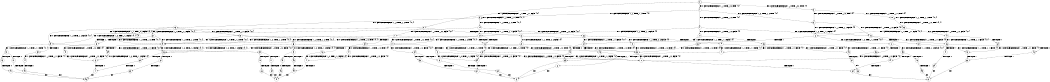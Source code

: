 digraph BCG {
size = "7, 10.5";
center = TRUE;
node [shape = circle];
0 [peripheries = 2];
0 -> 1 [label = "EX !0 !ATOMIC_EXCH_BRANCH (1, +1, TRUE, +0, 2, TRUE) !{0}"];
0 -> 2 [label = "EX !1 !ATOMIC_EXCH_BRANCH (1, +1, TRUE, +1, 1, FALSE) !{0}"];
0 -> 3 [label = "EX !0 !ATOMIC_EXCH_BRANCH (1, +1, TRUE, +0, 2, TRUE) !{0}"];
1 -> 4 [label = "EX !0 !ATOMIC_EXCH_BRANCH (1, +0, TRUE, +1, 2, TRUE) !{0}"];
1 -> 5 [label = "EX !1 !ATOMIC_EXCH_BRANCH (1, +1, TRUE, +1, 1, TRUE) !{0}"];
1 -> 6 [label = "EX !0 !ATOMIC_EXCH_BRANCH (1, +0, TRUE, +1, 2, TRUE) !{0}"];
2 -> 7 [label = "EX !0 !ATOMIC_EXCH_BRANCH (1, +1, TRUE, +0, 2, FALSE) !{0, 1}"];
2 -> 8 [label = "TERMINATE !1"];
2 -> 9 [label = "EX !0 !ATOMIC_EXCH_BRANCH (1, +1, TRUE, +0, 2, FALSE) !{0, 1}"];
3 -> 10 [label = "EX !1 !ATOMIC_EXCH_BRANCH (1, +1, TRUE, +1, 1, TRUE) !{0}"];
3 -> 6 [label = "EX !0 !ATOMIC_EXCH_BRANCH (1, +0, TRUE, +1, 2, TRUE) !{0}"];
4 -> 11 [label = "EX !0 !ATOMIC_EXCH_BRANCH (1, +0, TRUE, +1, 2, FALSE) !{0}"];
4 -> 12 [label = "EX !1 !ATOMIC_EXCH_BRANCH (1, +1, TRUE, +1, 1, FALSE) !{0}"];
4 -> 13 [label = "EX !0 !ATOMIC_EXCH_BRANCH (1, +0, TRUE, +1, 2, FALSE) !{0}"];
5 -> 14 [label = "EX !0 !ATOMIC_EXCH_BRANCH (1, +0, TRUE, +1, 2, TRUE) !{0, 1}"];
5 -> 5 [label = "EX !1 !ATOMIC_EXCH_BRANCH (1, +1, TRUE, +1, 1, TRUE) !{0, 1}"];
5 -> 15 [label = "EX !0 !ATOMIC_EXCH_BRANCH (1, +0, TRUE, +1, 2, TRUE) !{0, 1}"];
6 -> 16 [label = "EX !1 !ATOMIC_EXCH_BRANCH (1, +1, TRUE, +1, 1, FALSE) !{0}"];
6 -> 13 [label = "EX !0 !ATOMIC_EXCH_BRANCH (1, +0, TRUE, +1, 2, FALSE) !{0}"];
7 -> 17 [label = "EX !0 !ATOMIC_EXCH_BRANCH (1, +0, TRUE, +1, 2, TRUE) !{0, 1}"];
7 -> 18 [label = "TERMINATE !1"];
7 -> 19 [label = "EX !0 !ATOMIC_EXCH_BRANCH (1, +0, TRUE, +1, 2, TRUE) !{0, 1}"];
8 -> 20 [label = "EX !0 !ATOMIC_EXCH_BRANCH (1, +1, TRUE, +0, 2, FALSE) !{0}"];
8 -> 21 [label = "EX !0 !ATOMIC_EXCH_BRANCH (1, +1, TRUE, +0, 2, FALSE) !{0}"];
9 -> 19 [label = "EX !0 !ATOMIC_EXCH_BRANCH (1, +0, TRUE, +1, 2, TRUE) !{0, 1}"];
9 -> 22 [label = "TERMINATE !1"];
10 -> 23 [label = "EX !0 !ATOMIC_EXCH_BRANCH (1, +0, TRUE, +1, 2, TRUE) !{0, 1}"];
10 -> 10 [label = "EX !1 !ATOMIC_EXCH_BRANCH (1, +1, TRUE, +1, 1, TRUE) !{0, 1}"];
11 -> 24 [label = "EX !1 !ATOMIC_EXCH_BRANCH (1, +1, TRUE, +1, 1, FALSE) !{0}"];
11 -> 25 [label = "TERMINATE !0"];
12 -> 17 [label = "EX !0 !ATOMIC_EXCH_BRANCH (1, +0, TRUE, +1, 2, TRUE) !{0, 1}"];
12 -> 18 [label = "TERMINATE !1"];
12 -> 19 [label = "EX !0 !ATOMIC_EXCH_BRANCH (1, +0, TRUE, +1, 2, TRUE) !{0, 1}"];
13 -> 26 [label = "EX !1 !ATOMIC_EXCH_BRANCH (1, +1, TRUE, +1, 1, FALSE) !{0}"];
13 -> 27 [label = "TERMINATE !0"];
14 -> 28 [label = "EX !0 !ATOMIC_EXCH_BRANCH (1, +0, TRUE, +1, 2, FALSE) !{0, 1}"];
14 -> 12 [label = "EX !1 !ATOMIC_EXCH_BRANCH (1, +1, TRUE, +1, 1, FALSE) !{0, 1}"];
14 -> 29 [label = "EX !0 !ATOMIC_EXCH_BRANCH (1, +0, TRUE, +1, 2, FALSE) !{0, 1}"];
15 -> 30 [label = "EX !1 !ATOMIC_EXCH_BRANCH (1, +1, TRUE, +1, 1, FALSE) !{0, 1}"];
15 -> 29 [label = "EX !0 !ATOMIC_EXCH_BRANCH (1, +0, TRUE, +1, 2, FALSE) !{0, 1}"];
15 -> 31 [label = "EX !1 !ATOMIC_EXCH_BRANCH (1, +1, TRUE, +1, 1, FALSE) !{0, 1}"];
16 -> 32 [label = "EX !0 !ATOMIC_EXCH_BRANCH (1, +0, TRUE, +1, 2, TRUE) !{0, 1}"];
16 -> 33 [label = "TERMINATE !1"];
17 -> 34 [label = "EX !0 !ATOMIC_EXCH_BRANCH (1, +0, TRUE, +1, 2, FALSE) !{0, 1}"];
17 -> 35 [label = "TERMINATE !1"];
17 -> 36 [label = "EX !0 !ATOMIC_EXCH_BRANCH (1, +0, TRUE, +1, 2, FALSE) !{0, 1}"];
18 -> 37 [label = "EX !0 !ATOMIC_EXCH_BRANCH (1, +0, TRUE, +1, 2, TRUE) !{0}"];
18 -> 38 [label = "EX !0 !ATOMIC_EXCH_BRANCH (1, +0, TRUE, +1, 2, TRUE) !{0}"];
19 -> 36 [label = "EX !0 !ATOMIC_EXCH_BRANCH (1, +0, TRUE, +1, 2, FALSE) !{0, 1}"];
19 -> 39 [label = "TERMINATE !1"];
20 -> 37 [label = "EX !0 !ATOMIC_EXCH_BRANCH (1, +0, TRUE, +1, 2, TRUE) !{0}"];
20 -> 38 [label = "EX !0 !ATOMIC_EXCH_BRANCH (1, +0, TRUE, +1, 2, TRUE) !{0}"];
21 -> 38 [label = "EX !0 !ATOMIC_EXCH_BRANCH (1, +0, TRUE, +1, 2, TRUE) !{0}"];
22 -> 40 [label = "EX !0 !ATOMIC_EXCH_BRANCH (1, +0, TRUE, +1, 2, TRUE) !{0}"];
23 -> 41 [label = "EX !0 !ATOMIC_EXCH_BRANCH (1, +0, TRUE, +1, 2, FALSE) !{0, 1}"];
23 -> 16 [label = "EX !1 !ATOMIC_EXCH_BRANCH (1, +1, TRUE, +1, 1, FALSE) !{0, 1}"];
24 -> 42 [label = "TERMINATE !0"];
24 -> 43 [label = "TERMINATE !1"];
25 -> 44 [label = "EX !1 !ATOMIC_EXCH_BRANCH (1, +1, TRUE, +1, 1, FALSE) !{1}"];
25 -> 45 [label = "EX !1 !ATOMIC_EXCH_BRANCH (1, +1, TRUE, +1, 1, FALSE) !{1}"];
26 -> 46 [label = "TERMINATE !0"];
26 -> 47 [label = "TERMINATE !1"];
27 -> 48 [label = "EX !1 !ATOMIC_EXCH_BRANCH (1, +1, TRUE, +1, 1, FALSE) !{1}"];
28 -> 24 [label = "EX !1 !ATOMIC_EXCH_BRANCH (1, +1, TRUE, +1, 1, FALSE) !{0, 1}"];
28 -> 49 [label = "TERMINATE !0"];
29 -> 50 [label = "EX !1 !ATOMIC_EXCH_BRANCH (1, +1, TRUE, +1, 1, FALSE) !{0, 1}"];
29 -> 51 [label = "EX !1 !ATOMIC_EXCH_BRANCH (1, +1, TRUE, +1, 1, FALSE) !{0, 1}"];
29 -> 52 [label = "TERMINATE !0"];
30 -> 53 [label = "EX !0 !ATOMIC_EXCH_BRANCH (1, +0, TRUE, +1, 2, TRUE) !{0, 1}"];
30 -> 54 [label = "TERMINATE !1"];
30 -> 19 [label = "EX !0 !ATOMIC_EXCH_BRANCH (1, +0, TRUE, +1, 2, TRUE) !{0, 1}"];
31 -> 19 [label = "EX !0 !ATOMIC_EXCH_BRANCH (1, +0, TRUE, +1, 2, TRUE) !{0, 1}"];
31 -> 22 [label = "TERMINATE !1"];
32 -> 55 [label = "EX !0 !ATOMIC_EXCH_BRANCH (1, +0, TRUE, +1, 2, FALSE) !{0, 1}"];
32 -> 56 [label = "TERMINATE !1"];
33 -> 38 [label = "EX !0 !ATOMIC_EXCH_BRANCH (1, +0, TRUE, +1, 2, TRUE) !{0}"];
34 -> 57 [label = "TERMINATE !0"];
34 -> 58 [label = "TERMINATE !1"];
35 -> 59 [label = "EX !0 !ATOMIC_EXCH_BRANCH (1, +0, TRUE, +1, 2, FALSE) !{0}"];
35 -> 60 [label = "EX !0 !ATOMIC_EXCH_BRANCH (1, +0, TRUE, +1, 2, FALSE) !{0}"];
36 -> 61 [label = "TERMINATE !0"];
36 -> 62 [label = "TERMINATE !1"];
37 -> 59 [label = "EX !0 !ATOMIC_EXCH_BRANCH (1, +0, TRUE, +1, 2, FALSE) !{0}"];
37 -> 60 [label = "EX !0 !ATOMIC_EXCH_BRANCH (1, +0, TRUE, +1, 2, FALSE) !{0}"];
38 -> 60 [label = "EX !0 !ATOMIC_EXCH_BRANCH (1, +0, TRUE, +1, 2, FALSE) !{0}"];
39 -> 63 [label = "EX !0 !ATOMIC_EXCH_BRANCH (1, +0, TRUE, +1, 2, FALSE) !{0}"];
40 -> 63 [label = "EX !0 !ATOMIC_EXCH_BRANCH (1, +0, TRUE, +1, 2, FALSE) !{0}"];
41 -> 26 [label = "EX !1 !ATOMIC_EXCH_BRANCH (1, +1, TRUE, +1, 1, FALSE) !{0, 1}"];
41 -> 64 [label = "TERMINATE !0"];
42 -> 65 [label = "TERMINATE !1"];
43 -> 66 [label = "TERMINATE !0"];
44 -> 65 [label = "TERMINATE !1"];
45 -> 67 [label = "TERMINATE !1"];
46 -> 68 [label = "TERMINATE !1"];
47 -> 69 [label = "TERMINATE !0"];
48 -> 68 [label = "TERMINATE !1"];
49 -> 44 [label = "EX !1 !ATOMIC_EXCH_BRANCH (1, +1, TRUE, +1, 1, FALSE) !{1}"];
49 -> 45 [label = "EX !1 !ATOMIC_EXCH_BRANCH (1, +1, TRUE, +1, 1, FALSE) !{1}"];
50 -> 70 [label = "TERMINATE !0"];
50 -> 71 [label = "TERMINATE !1"];
51 -> 72 [label = "TERMINATE !0"];
51 -> 73 [label = "TERMINATE !1"];
52 -> 74 [label = "EX !1 !ATOMIC_EXCH_BRANCH (1, +1, TRUE, +1, 1, FALSE) !{1}"];
53 -> 75 [label = "EX !0 !ATOMIC_EXCH_BRANCH (1, +0, TRUE, +1, 2, FALSE) !{0, 1}"];
53 -> 76 [label = "TERMINATE !1"];
53 -> 36 [label = "EX !0 !ATOMIC_EXCH_BRANCH (1, +0, TRUE, +1, 2, FALSE) !{0, 1}"];
54 -> 77 [label = "EX !0 !ATOMIC_EXCH_BRANCH (1, +0, TRUE, +1, 2, TRUE) !{0}"];
55 -> 78 [label = "TERMINATE !0"];
55 -> 79 [label = "TERMINATE !1"];
56 -> 60 [label = "EX !0 !ATOMIC_EXCH_BRANCH (1, +0, TRUE, +1, 2, FALSE) !{0}"];
57 -> 80 [label = "TERMINATE !1"];
58 -> 81 [label = "TERMINATE !0"];
59 -> 81 [label = "TERMINATE !0"];
60 -> 82 [label = "TERMINATE !0"];
61 -> 83 [label = "TERMINATE !1"];
62 -> 84 [label = "TERMINATE !0"];
63 -> 84 [label = "TERMINATE !0"];
64 -> 48 [label = "EX !1 !ATOMIC_EXCH_BRANCH (1, +1, TRUE, +1, 1, FALSE) !{1}"];
65 -> 85 [label = "exit"];
66 -> 85 [label = "exit"];
67 -> 86 [label = "exit"];
68 -> 87 [label = "exit"];
69 -> 87 [label = "exit"];
70 -> 88 [label = "TERMINATE !1"];
71 -> 89 [label = "TERMINATE !0"];
72 -> 90 [label = "TERMINATE !1"];
73 -> 91 [label = "TERMINATE !0"];
74 -> 90 [label = "TERMINATE !1"];
75 -> 92 [label = "TERMINATE !0"];
75 -> 93 [label = "TERMINATE !1"];
76 -> 94 [label = "EX !0 !ATOMIC_EXCH_BRANCH (1, +0, TRUE, +1, 2, FALSE) !{0}"];
77 -> 94 [label = "EX !0 !ATOMIC_EXCH_BRANCH (1, +0, TRUE, +1, 2, FALSE) !{0}"];
78 -> 95 [label = "TERMINATE !1"];
79 -> 82 [label = "TERMINATE !0"];
80 -> 85 [label = "exit"];
81 -> 85 [label = "exit"];
82 -> 87 [label = "exit"];
83 -> 96 [label = "exit"];
84 -> 96 [label = "exit"];
88 -> 97 [label = "exit"];
89 -> 97 [label = "exit"];
90 -> 96 [label = "exit"];
91 -> 96 [label = "exit"];
92 -> 98 [label = "TERMINATE !1"];
93 -> 99 [label = "TERMINATE !0"];
94 -> 99 [label = "TERMINATE !0"];
95 -> 87 [label = "exit"];
98 -> 97 [label = "exit"];
99 -> 97 [label = "exit"];
}
